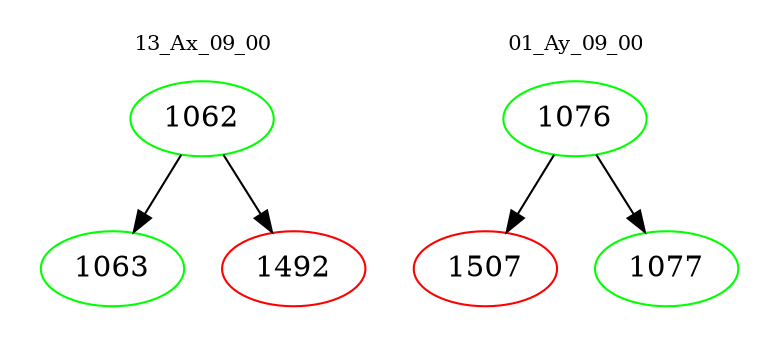 digraph{
subgraph cluster_0 {
color = white
label = "13_Ax_09_00";
fontsize=10;
T0_1062 [label="1062", color="green"]
T0_1062 -> T0_1063 [color="black"]
T0_1063 [label="1063", color="green"]
T0_1062 -> T0_1492 [color="black"]
T0_1492 [label="1492", color="red"]
}
subgraph cluster_1 {
color = white
label = "01_Ay_09_00";
fontsize=10;
T1_1076 [label="1076", color="green"]
T1_1076 -> T1_1507 [color="black"]
T1_1507 [label="1507", color="red"]
T1_1076 -> T1_1077 [color="black"]
T1_1077 [label="1077", color="green"]
}
}

